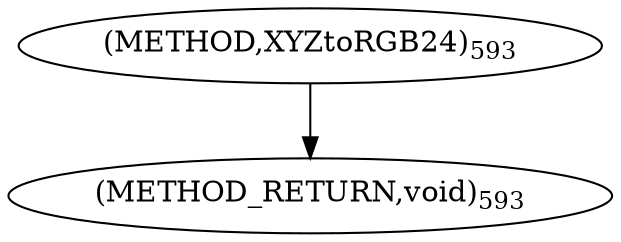 digraph "XYZtoRGB24" {  
"9294" [label = <(METHOD,XYZtoRGB24)<SUB>593</SUB>> ]
"9297" [label = <(METHOD_RETURN,void)<SUB>593</SUB>> ]
  "9294" -> "9297" 
}
